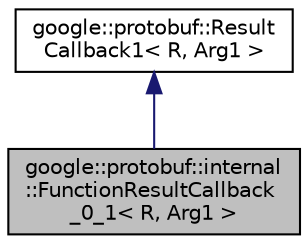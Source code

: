 digraph "google::protobuf::internal::FunctionResultCallback_0_1&lt; R, Arg1 &gt;"
{
 // LATEX_PDF_SIZE
  edge [fontname="Helvetica",fontsize="10",labelfontname="Helvetica",labelfontsize="10"];
  node [fontname="Helvetica",fontsize="10",shape=record];
  Node1 [label="google::protobuf::internal\l::FunctionResultCallback\l_0_1\< R, Arg1 \>",height=0.2,width=0.4,color="black", fillcolor="grey75", style="filled", fontcolor="black",tooltip=" "];
  Node2 -> Node1 [dir="back",color="midnightblue",fontsize="10",style="solid",fontname="Helvetica"];
  Node2 [label="google::protobuf::Result\lCallback1\< R, Arg1 \>",height=0.2,width=0.4,color="black", fillcolor="white", style="filled",URL="$classgoogle_1_1protobuf_1_1ResultCallback1.html",tooltip=" "];
}
